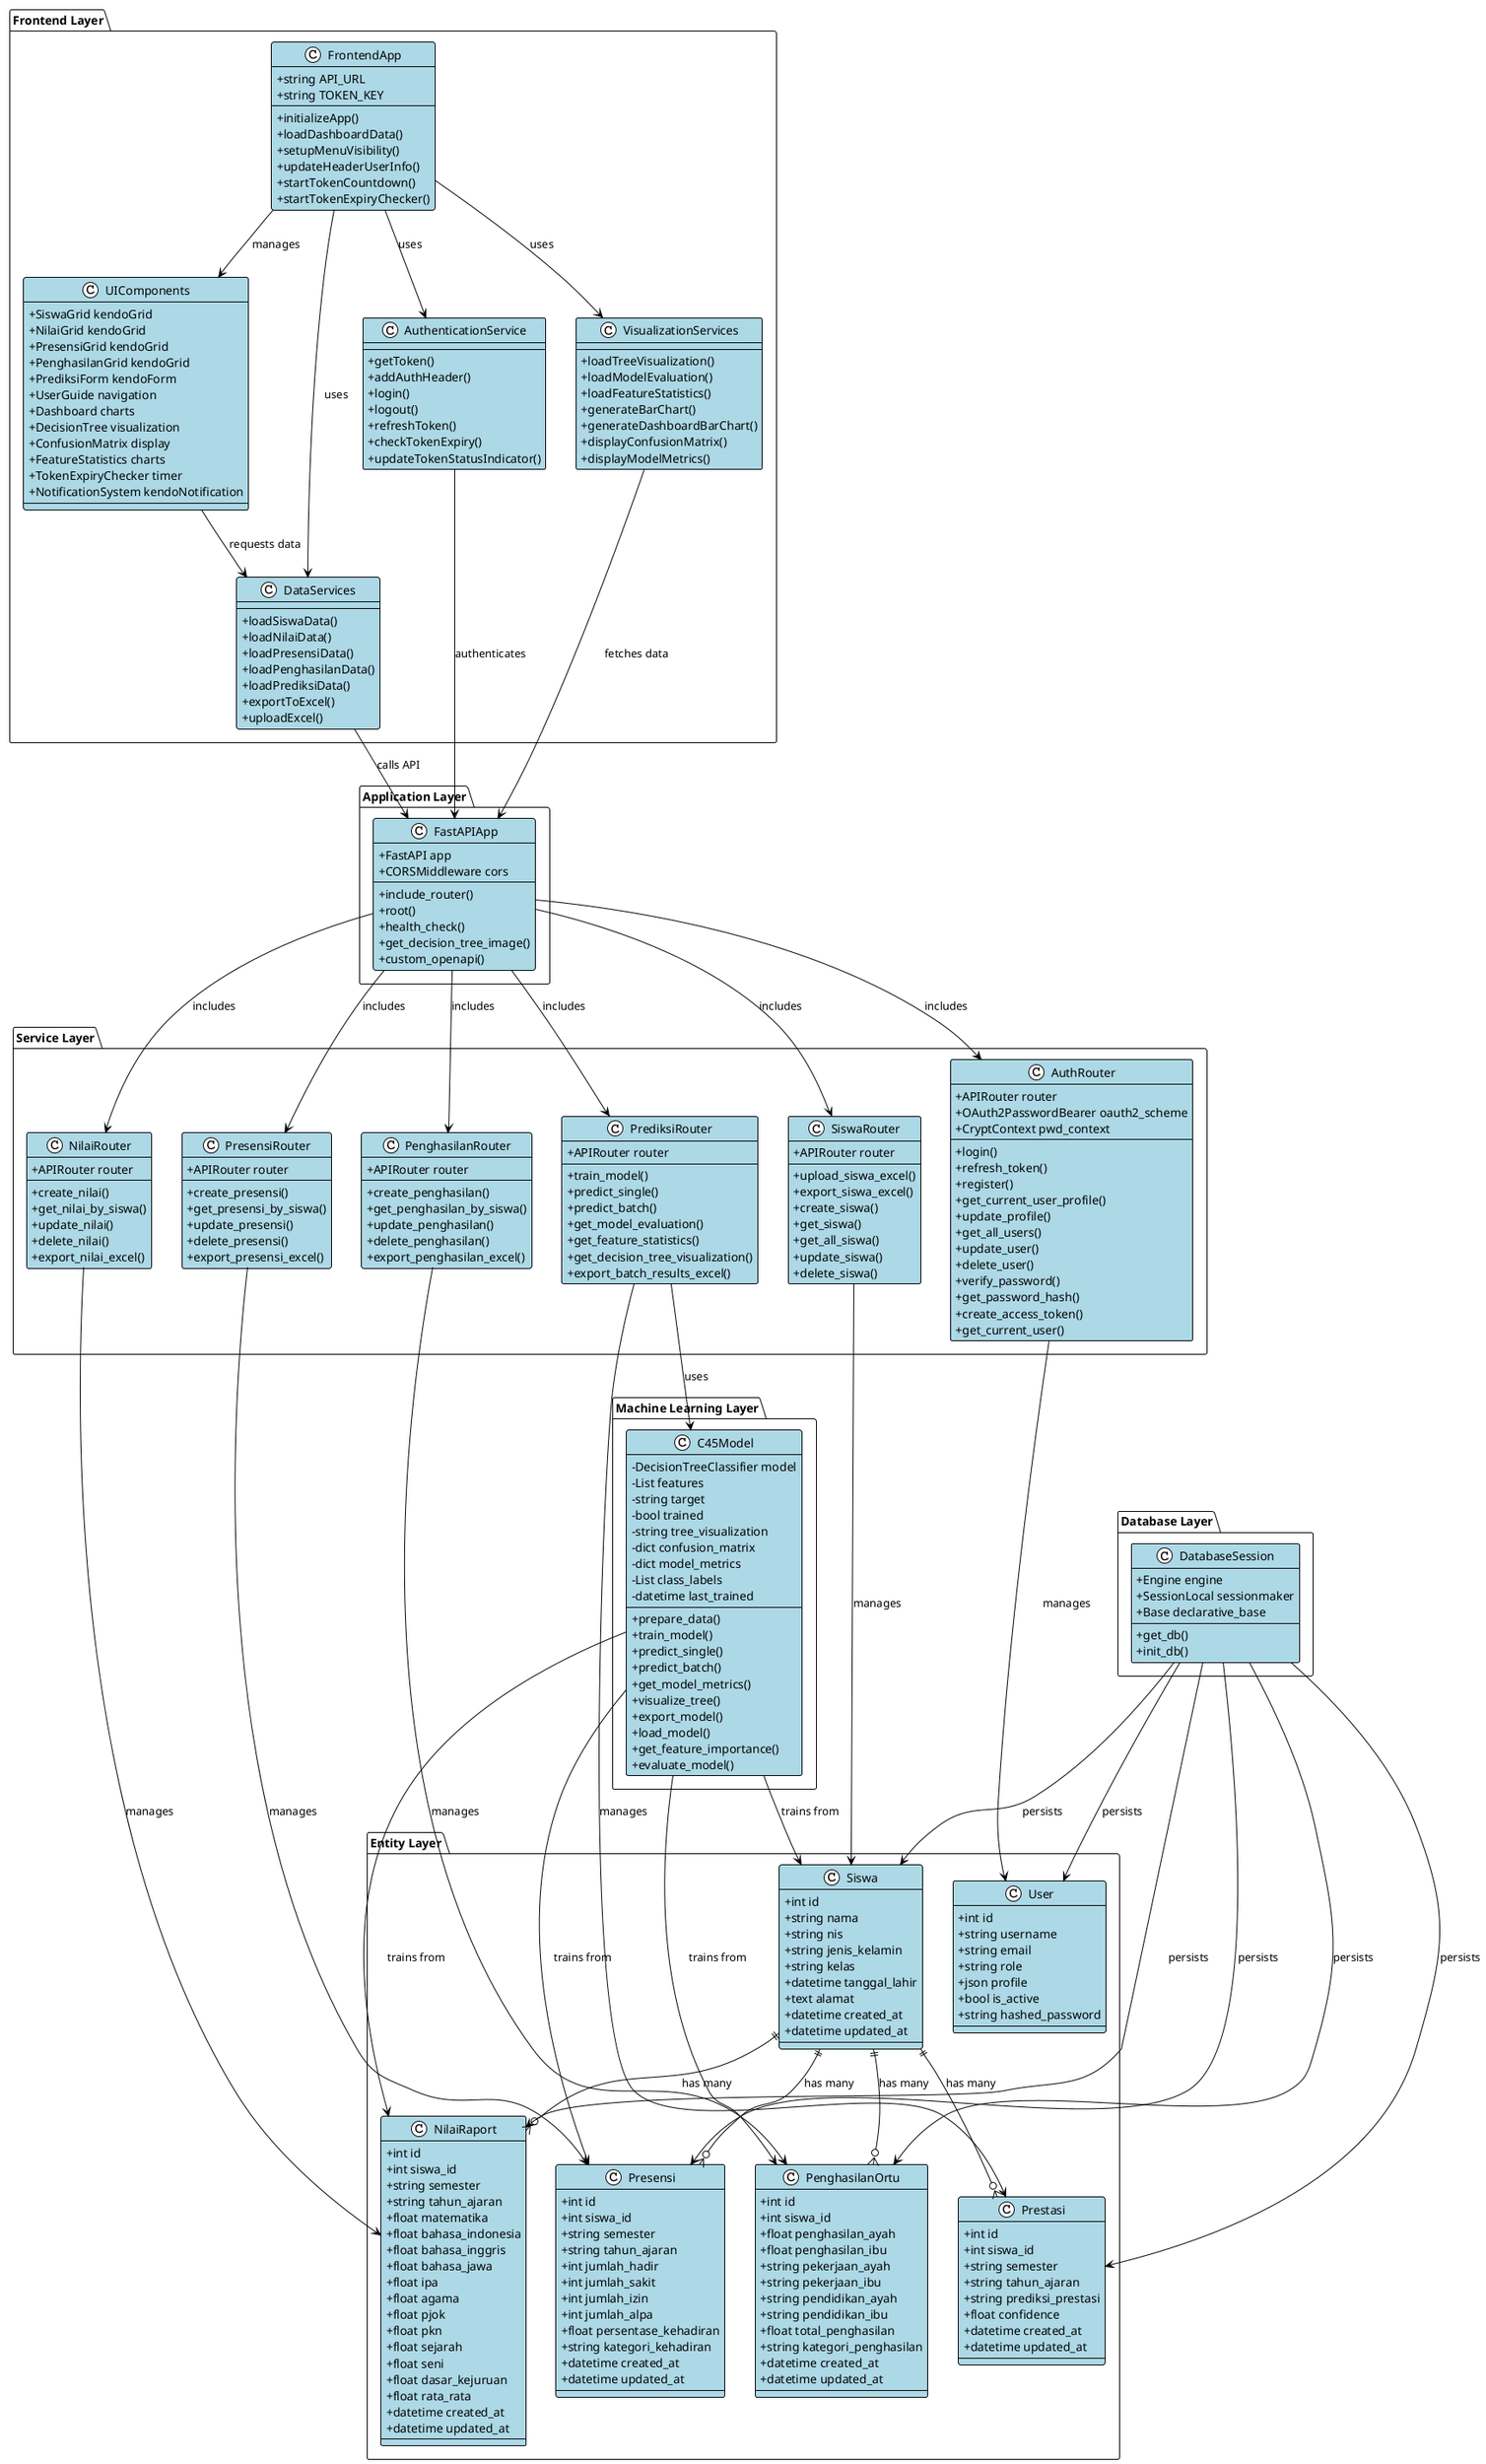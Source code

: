 @startuml EduPro_Class_Diagram

!theme plain
skinparam classAttributeIconSize 0
skinparam backgroundColor white
skinparam class {
    BackgroundColor lightblue
    BorderColor black
    ArrowColor black
}

package "Entity Layer" {
    class Siswa {
        +int id
        +string nama
        +string nis
        +string jenis_kelamin
        +string kelas
        +datetime tanggal_lahir
        +text alamat
        +datetime created_at
        +datetime updated_at
    }

    class NilaiRaport {
        +int id
        +int siswa_id
        +string semester
        +string tahun_ajaran
        +float matematika
        +float bahasa_indonesia
        +float bahasa_inggris
        +float bahasa_jawa
        +float ipa
        +float agama
        +float pjok
        +float pkn
        +float sejarah
        +float seni
        +float dasar_kejuruan
        +float rata_rata
        +datetime created_at
        +datetime updated_at
    }

    class PenghasilanOrtu {
        +int id
        +int siswa_id
        +float penghasilan_ayah
        +float penghasilan_ibu
        +string pekerjaan_ayah
        +string pekerjaan_ibu
        +string pendidikan_ayah
        +string pendidikan_ibu
        +float total_penghasilan
        +string kategori_penghasilan
        +datetime created_at
        +datetime updated_at
    }

    class Presensi {
        +int id
        +int siswa_id
        +string semester
        +string tahun_ajaran
        +int jumlah_hadir
        +int jumlah_sakit
        +int jumlah_izin
        +int jumlah_alpa
        +float persentase_kehadiran
        +string kategori_kehadiran
        +datetime created_at
        +datetime updated_at
    }

    class Prestasi {
        +int id
        +int siswa_id
        +string semester
        +string tahun_ajaran
        +string prediksi_prestasi
        +float confidence
        +datetime created_at
        +datetime updated_at
    }

    class User {
        +int id
        +string username
        +string email
        +string role
        +json profile
        +bool is_active
        +string hashed_password
    }
}

package "Machine Learning Layer" {
    class C45Model {
        -DecisionTreeClassifier model
        -List features
        -string target
        -bool trained
        -string tree_visualization
        -dict confusion_matrix
        -dict model_metrics
        -List class_labels
        -datetime last_trained
        +prepare_data()
        +train_model()
        +predict_single()
        +predict_batch()
        +get_model_metrics()
        +visualize_tree()
        +export_model()
        +load_model()
        +get_feature_importance()
        +evaluate_model()
    }
}

package "Service Layer" {
    class SiswaRouter {
        +APIRouter router
        +upload_siswa_excel()
        +export_siswa_excel()
        +create_siswa()
        +get_siswa()
        +get_all_siswa()
        +update_siswa()
        +delete_siswa()
    }

    class NilaiRouter {
        +APIRouter router
        +create_nilai()
        +get_nilai_by_siswa()
        +update_nilai()
        +delete_nilai()
        +export_nilai_excel()
    }

    class PresensiRouter {
        +APIRouter router
        +create_presensi()
        +get_presensi_by_siswa()
        +update_presensi()
        +delete_presensi()
        +export_presensi_excel()
    }

    class PenghasilanRouter {
        +APIRouter router
        +create_penghasilan()
        +get_penghasilan_by_siswa()
        +update_penghasilan()
        +delete_penghasilan()
        +export_penghasilan_excel()
    }

    class PrediksiRouter {
        +APIRouter router
        +train_model()
        +predict_single()
        +predict_batch()
        +get_model_evaluation()
        +get_feature_statistics()
        +get_decision_tree_visualization()
        +export_batch_results_excel()
    }

    class AuthRouter {
        +APIRouter router
        +OAuth2PasswordBearer oauth2_scheme
        +CryptContext pwd_context
        +login()
        +refresh_token()
        +register()
        +get_current_user_profile()
        +update_profile()
        +get_all_users()
        +update_user()
        +delete_user()
        +verify_password()
        +get_password_hash()
        +create_access_token()
        +get_current_user()
    }
}

package "Application Layer" {
    class FastAPIApp {
        +FastAPI app
        +CORSMiddleware cors
        +include_router()
        +root()
        +health_check()
        +get_decision_tree_image()
        +custom_openapi()
    }
}

package "Frontend Layer" {
    class FrontendApp {
        +string API_URL
        +string TOKEN_KEY
        +initializeApp()
        +loadDashboardData()
        +setupMenuVisibility()
        +updateHeaderUserInfo()
        +startTokenCountdown()
        +startTokenExpiryChecker()
    }

    class UIComponents {
        +SiswaGrid kendoGrid
        +NilaiGrid kendoGrid
        +PresensiGrid kendoGrid
        +PenghasilanGrid kendoGrid
        +PrediksiForm kendoForm
        +UserGuide navigation
        +Dashboard charts
        +DecisionTree visualization
        +ConfusionMatrix display
        +FeatureStatistics charts
        +TokenExpiryChecker timer
        +NotificationSystem kendoNotification
    }

    class AuthenticationService {
        +getToken()
        +addAuthHeader()
        +login()
        +logout()
        +refreshToken()
        +checkTokenExpiry()
        +updateTokenStatusIndicator()
    }

    class DataServices {
        +loadSiswaData()
        +loadNilaiData()
        +loadPresensiData()
        +loadPenghasilanData()
        +loadPrediksiData()
        +exportToExcel()
        +uploadExcel()
    }

    class VisualizationServices {
        +loadTreeVisualization()
        +loadModelEvaluation()
        +loadFeatureStatistics()
        +generateBarChart()
        +generateDashboardBarChart()
        +displayConfusionMatrix()
        +displayModelMetrics()
    }
}

package "Database Layer" {
    class DatabaseSession {
        +Engine engine
        +SessionLocal sessionmaker
        +Base declarative_base
        +get_db()
        +init_db()
    }
}

' Entity Relationships
Siswa ||--o{ NilaiRaport : "has many"
Siswa ||--o{ PenghasilanOrtu : "has many"
Siswa ||--o{ Presensi : "has many"
Siswa ||--o{ Prestasi : "has many"

' Service Dependencies
SiswaRouter --> Siswa : "manages"
NilaiRouter --> NilaiRaport : "manages"
PresensiRouter --> Presensi : "manages"
PenghasilanRouter --> PenghasilanOrtu : "manages"
PrediksiRouter --> C45Model : "uses"
PrediksiRouter --> Prestasi : "manages"
AuthRouter --> User : "manages"

' ML Model Dependencies
C45Model --> Siswa : "trains from"
C45Model --> NilaiRaport : "trains from"
C45Model --> PenghasilanOrtu : "trains from"
C45Model --> Presensi : "trains from"

' Application Layer
FastAPIApp --> SiswaRouter : "includes"
FastAPIApp --> NilaiRouter : "includes"
FastAPIApp --> PresensiRouter : "includes"
FastAPIApp --> PenghasilanRouter : "includes"
FastAPIApp --> PrediksiRouter : "includes"
FastAPIApp --> AuthRouter : "includes"

' Frontend Dependencies
FrontendApp --> UIComponents : "manages"
FrontendApp --> AuthenticationService : "uses"
FrontendApp --> DataServices : "uses"
FrontendApp --> VisualizationServices : "uses"

UIComponents --> DataServices : "requests data"
DataServices --> FastAPIApp : "calls API"
AuthenticationService --> FastAPIApp : "authenticates"
VisualizationServices --> FastAPIApp : "fetches data"

' Database Layer
DatabaseSession --> Siswa : "persists"
DatabaseSession --> NilaiRaport : "persists"
DatabaseSession --> PenghasilanOrtu : "persists"
DatabaseSession --> Presensi : "persists"
DatabaseSession --> Prestasi : "persists"
DatabaseSession --> User : "persists"

@enduml
